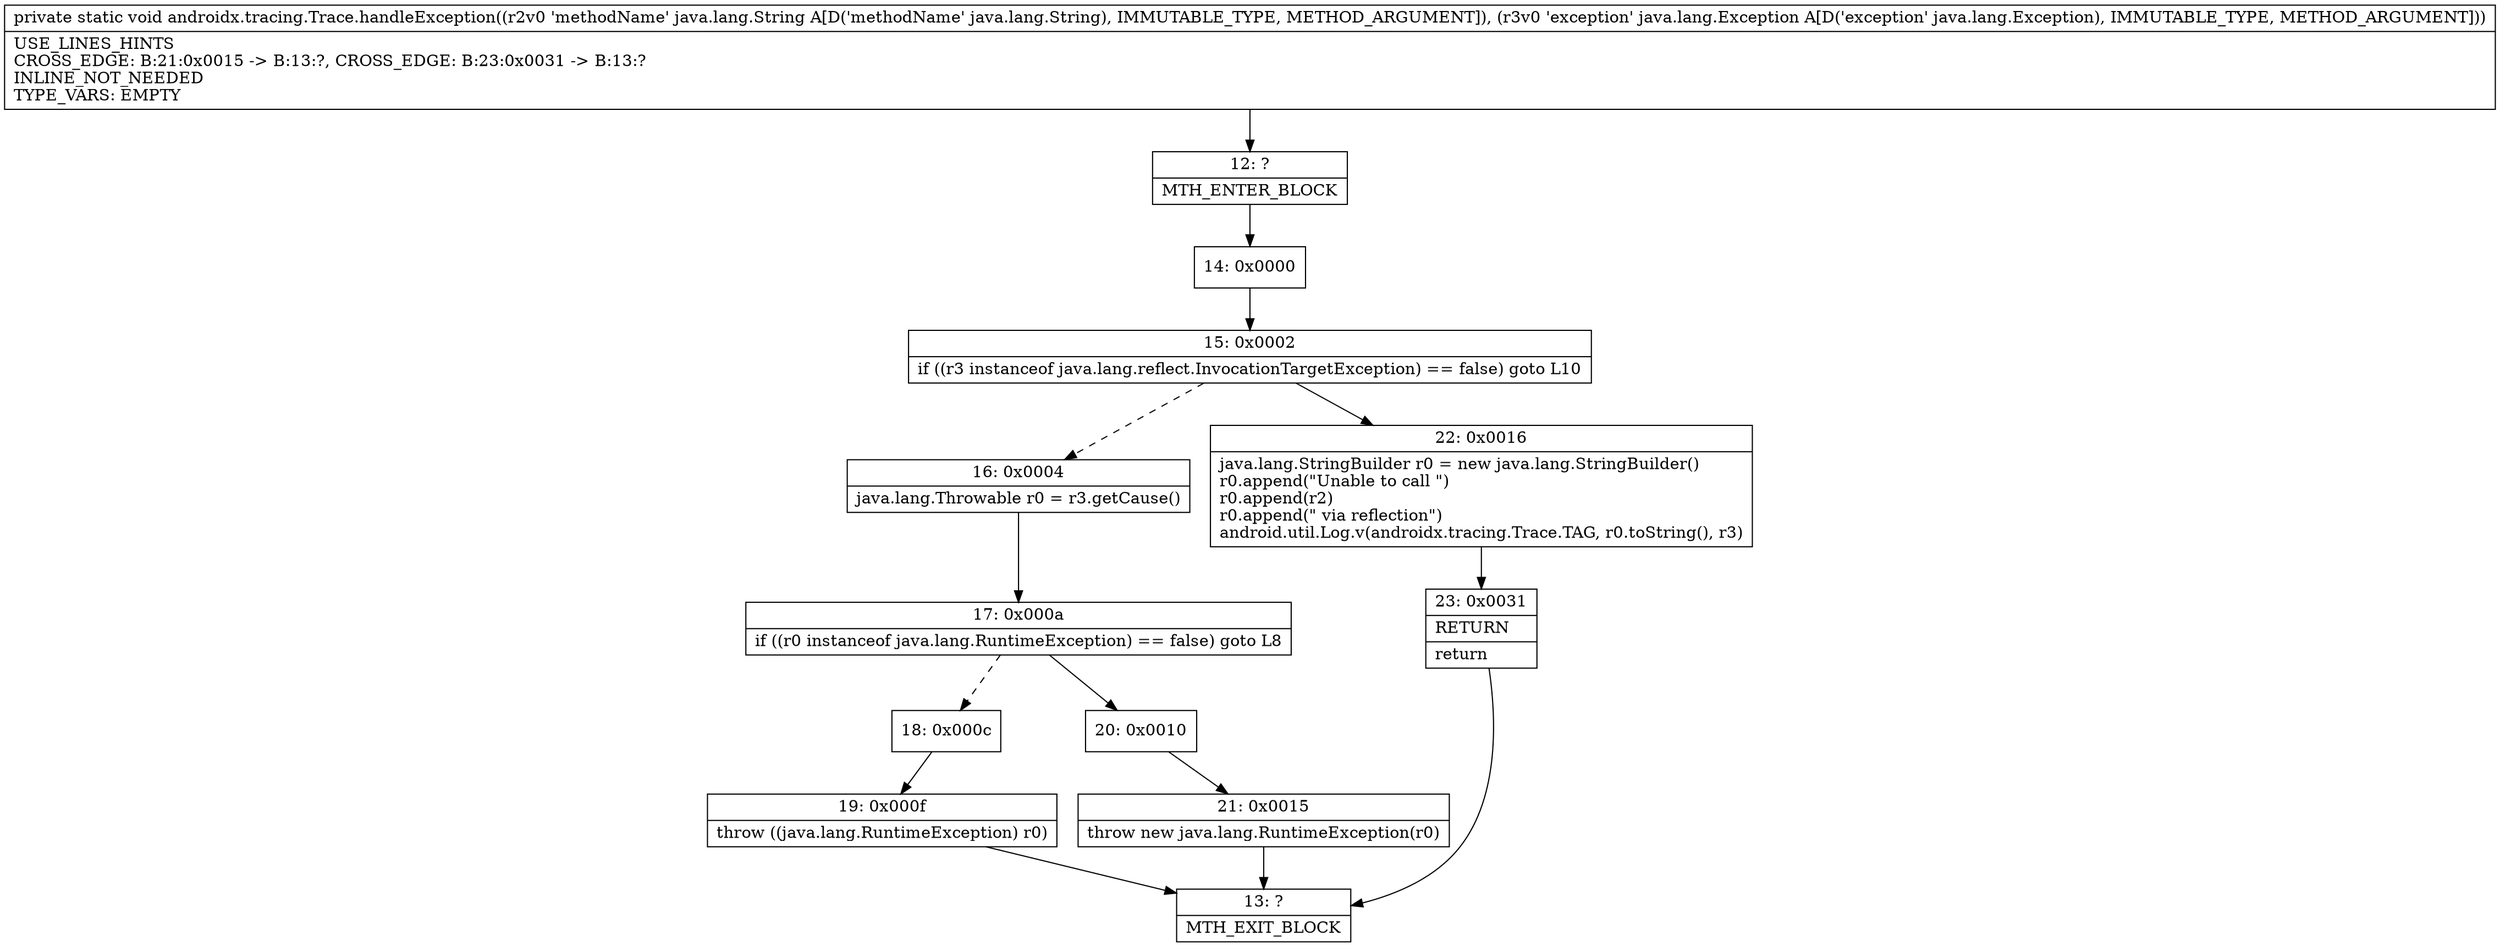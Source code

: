 digraph "CFG forandroidx.tracing.Trace.handleException(Ljava\/lang\/String;Ljava\/lang\/Exception;)V" {
Node_12 [shape=record,label="{12\:\ ?|MTH_ENTER_BLOCK\l}"];
Node_14 [shape=record,label="{14\:\ 0x0000}"];
Node_15 [shape=record,label="{15\:\ 0x0002|if ((r3 instanceof java.lang.reflect.InvocationTargetException) == false) goto L10\l}"];
Node_16 [shape=record,label="{16\:\ 0x0004|java.lang.Throwable r0 = r3.getCause()\l}"];
Node_17 [shape=record,label="{17\:\ 0x000a|if ((r0 instanceof java.lang.RuntimeException) == false) goto L8\l}"];
Node_18 [shape=record,label="{18\:\ 0x000c}"];
Node_19 [shape=record,label="{19\:\ 0x000f|throw ((java.lang.RuntimeException) r0)\l}"];
Node_13 [shape=record,label="{13\:\ ?|MTH_EXIT_BLOCK\l}"];
Node_20 [shape=record,label="{20\:\ 0x0010}"];
Node_21 [shape=record,label="{21\:\ 0x0015|throw new java.lang.RuntimeException(r0)\l}"];
Node_22 [shape=record,label="{22\:\ 0x0016|java.lang.StringBuilder r0 = new java.lang.StringBuilder()\lr0.append(\"Unable to call \")\lr0.append(r2)\lr0.append(\" via reflection\")\landroid.util.Log.v(androidx.tracing.Trace.TAG, r0.toString(), r3)\l}"];
Node_23 [shape=record,label="{23\:\ 0x0031|RETURN\l|return\l}"];
MethodNode[shape=record,label="{private static void androidx.tracing.Trace.handleException((r2v0 'methodName' java.lang.String A[D('methodName' java.lang.String), IMMUTABLE_TYPE, METHOD_ARGUMENT]), (r3v0 'exception' java.lang.Exception A[D('exception' java.lang.Exception), IMMUTABLE_TYPE, METHOD_ARGUMENT]))  | USE_LINES_HINTS\lCROSS_EDGE: B:21:0x0015 \-\> B:13:?, CROSS_EDGE: B:23:0x0031 \-\> B:13:?\lINLINE_NOT_NEEDED\lTYPE_VARS: EMPTY\l}"];
MethodNode -> Node_12;Node_12 -> Node_14;
Node_14 -> Node_15;
Node_15 -> Node_16[style=dashed];
Node_15 -> Node_22;
Node_16 -> Node_17;
Node_17 -> Node_18[style=dashed];
Node_17 -> Node_20;
Node_18 -> Node_19;
Node_19 -> Node_13;
Node_20 -> Node_21;
Node_21 -> Node_13;
Node_22 -> Node_23;
Node_23 -> Node_13;
}

